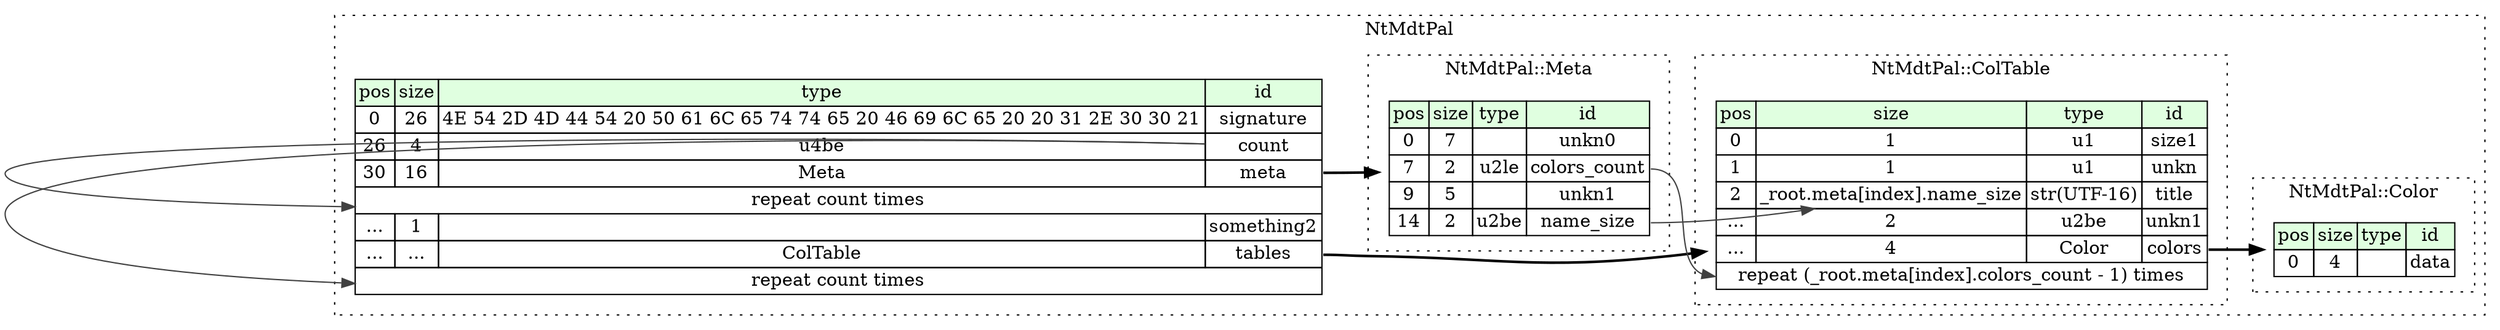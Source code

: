 digraph {
	rankdir=LR;
	node [shape=plaintext];
	subgraph cluster__nt_mdt_pal {
		label="NtMdtPal";
		graph[style=dotted];

		nt_mdt_pal__seq [label=<<TABLE BORDER="0" CELLBORDER="1" CELLSPACING="0">
			<TR><TD BGCOLOR="#E0FFE0">pos</TD><TD BGCOLOR="#E0FFE0">size</TD><TD BGCOLOR="#E0FFE0">type</TD><TD BGCOLOR="#E0FFE0">id</TD></TR>
			<TR><TD PORT="signature_pos">0</TD><TD PORT="signature_size">26</TD><TD>4E 54 2D 4D 44 54 20 50 61 6C 65 74 74 65 20 46 69 6C 65 20 20 31 2E 30 30 21</TD><TD PORT="signature_type">signature</TD></TR>
			<TR><TD PORT="count_pos">26</TD><TD PORT="count_size">4</TD><TD>u4be</TD><TD PORT="count_type">count</TD></TR>
			<TR><TD PORT="meta_pos">30</TD><TD PORT="meta_size">16</TD><TD>Meta</TD><TD PORT="meta_type">meta</TD></TR>
			<TR><TD COLSPAN="4" PORT="meta__repeat">repeat count times</TD></TR>
			<TR><TD PORT="something2_pos">...</TD><TD PORT="something2_size">1</TD><TD></TD><TD PORT="something2_type">something2</TD></TR>
			<TR><TD PORT="tables_pos">...</TD><TD PORT="tables_size">...</TD><TD>ColTable</TD><TD PORT="tables_type">tables</TD></TR>
			<TR><TD COLSPAN="4" PORT="tables__repeat">repeat count times</TD></TR>
		</TABLE>>];
		subgraph cluster__meta {
			label="NtMdtPal::Meta";
			graph[style=dotted];

			meta__seq [label=<<TABLE BORDER="0" CELLBORDER="1" CELLSPACING="0">
				<TR><TD BGCOLOR="#E0FFE0">pos</TD><TD BGCOLOR="#E0FFE0">size</TD><TD BGCOLOR="#E0FFE0">type</TD><TD BGCOLOR="#E0FFE0">id</TD></TR>
				<TR><TD PORT="unkn0_pos">0</TD><TD PORT="unkn0_size">7</TD><TD></TD><TD PORT="unkn0_type">unkn0</TD></TR>
				<TR><TD PORT="colors_count_pos">7</TD><TD PORT="colors_count_size">2</TD><TD>u2le</TD><TD PORT="colors_count_type">colors_count</TD></TR>
				<TR><TD PORT="unkn1_pos">9</TD><TD PORT="unkn1_size">5</TD><TD></TD><TD PORT="unkn1_type">unkn1</TD></TR>
				<TR><TD PORT="name_size_pos">14</TD><TD PORT="name_size_size">2</TD><TD>u2be</TD><TD PORT="name_size_type">name_size</TD></TR>
			</TABLE>>];
		}
		subgraph cluster__color {
			label="NtMdtPal::Color";
			graph[style=dotted];

			color__seq [label=<<TABLE BORDER="0" CELLBORDER="1" CELLSPACING="0">
				<TR><TD BGCOLOR="#E0FFE0">pos</TD><TD BGCOLOR="#E0FFE0">size</TD><TD BGCOLOR="#E0FFE0">type</TD><TD BGCOLOR="#E0FFE0">id</TD></TR>
				<TR><TD PORT="data_pos">0</TD><TD PORT="data_size">4</TD><TD></TD><TD PORT="data_type">data</TD></TR>
			</TABLE>>];
		}
		subgraph cluster__col_table {
			label="NtMdtPal::ColTable";
			graph[style=dotted];

			col_table__seq [label=<<TABLE BORDER="0" CELLBORDER="1" CELLSPACING="0">
				<TR><TD BGCOLOR="#E0FFE0">pos</TD><TD BGCOLOR="#E0FFE0">size</TD><TD BGCOLOR="#E0FFE0">type</TD><TD BGCOLOR="#E0FFE0">id</TD></TR>
				<TR><TD PORT="size1_pos">0</TD><TD PORT="size1_size">1</TD><TD>u1</TD><TD PORT="size1_type">size1</TD></TR>
				<TR><TD PORT="unkn_pos">1</TD><TD PORT="unkn_size">1</TD><TD>u1</TD><TD PORT="unkn_type">unkn</TD></TR>
				<TR><TD PORT="title_pos">2</TD><TD PORT="title_size">_root.meta[index].name_size</TD><TD>str(UTF-16)</TD><TD PORT="title_type">title</TD></TR>
				<TR><TD PORT="unkn1_pos">...</TD><TD PORT="unkn1_size">2</TD><TD>u2be</TD><TD PORT="unkn1_type">unkn1</TD></TR>
				<TR><TD PORT="colors_pos">...</TD><TD PORT="colors_size">4</TD><TD>Color</TD><TD PORT="colors_type">colors</TD></TR>
				<TR><TD COLSPAN="4" PORT="colors__repeat">repeat (_root.meta[index].colors_count - 1) times</TD></TR>
			</TABLE>>];
		}
	}
	nt_mdt_pal__seq:meta_type -> meta__seq [style=bold];
	nt_mdt_pal__seq:count_type -> nt_mdt_pal__seq:meta__repeat [color="#404040"];
	nt_mdt_pal__seq:tables_type -> col_table__seq [style=bold];
	nt_mdt_pal__seq:count_type -> nt_mdt_pal__seq:tables__repeat [color="#404040"];
	meta__seq:name_size_type -> col_table__seq:title_size [color="#404040"];
	col_table__seq:colors_type -> color__seq [style=bold];
	meta__seq:colors_count_type -> col_table__seq:colors__repeat [color="#404040"];
}
